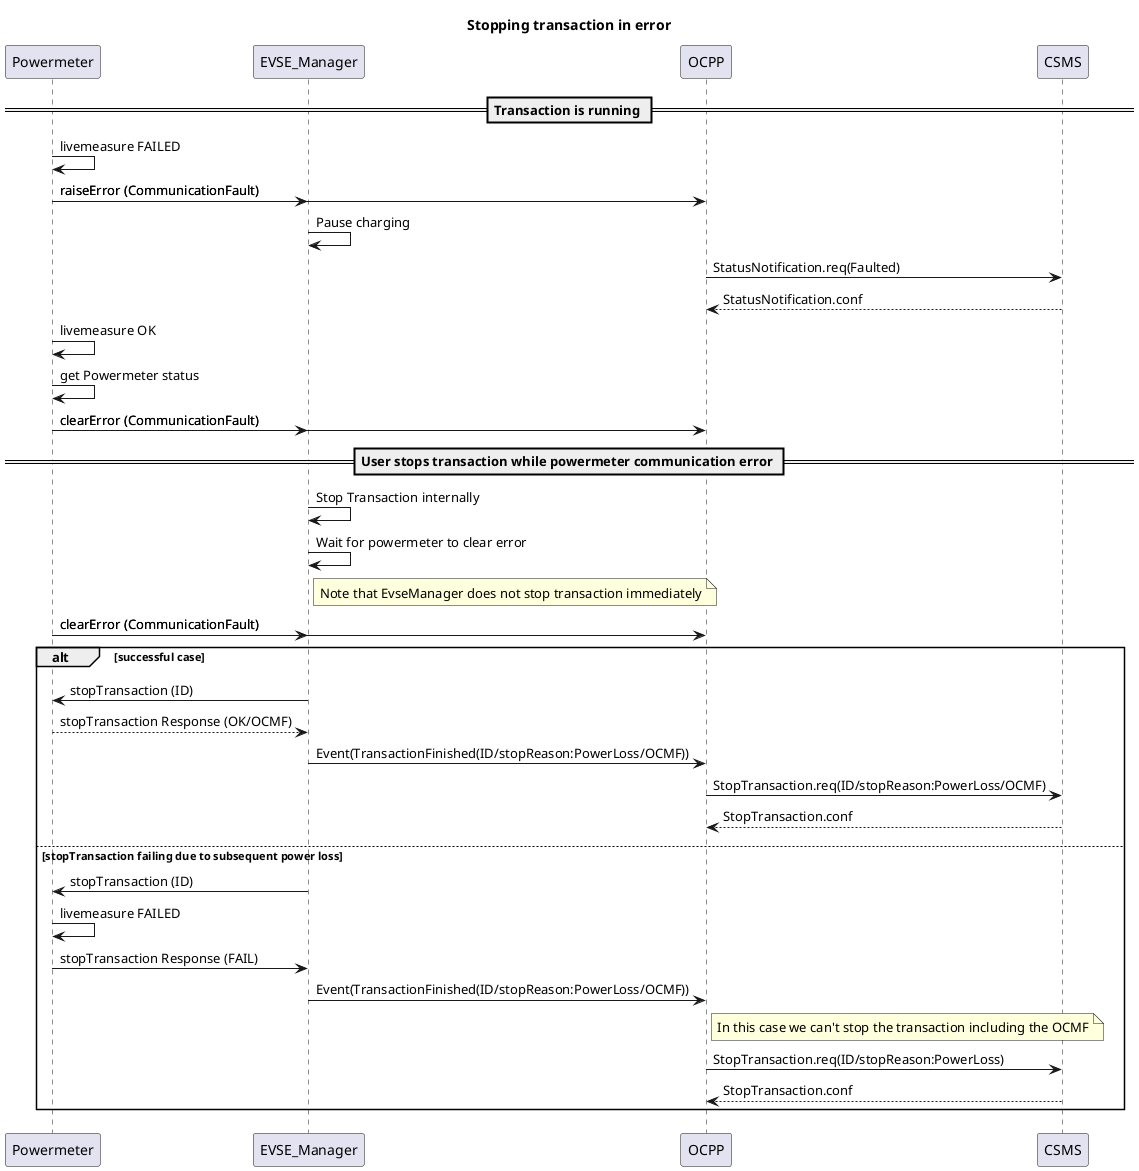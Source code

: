 @startuml
participant Powermeter
participant EVSE_Manager
participant OCPP
participant CSMS

title Stopping transaction in error

== Transaction is running ==

Powermeter -> Powermeter: livemeasure FAILED

!pragma teoz true
Powermeter -> EVSE_Manager: raiseError (CommunicationFault)
& Powermeter -> OCPP: raiseError (CommunicationFault)

EVSE_Manager->EVSE_Manager: Pause charging

OCPP->CSMS: StatusNotification.req(Faulted)
return StatusNotification.conf

Powermeter -> Powermeter: livemeasure OK
Powermeter -> Powermeter: get Powermeter status
!pragma teoz true
Powermeter -> EVSE_Manager: clearError (CommunicationFault)
& Powermeter -> OCPP: clearError (CommunicationFault)

== User stops transaction while powermeter communication error ==

EVSE_Manager->EVSE_Manager: Stop Transaction internally
EVSE_Manager->EVSE_Manager: Wait for powermeter to clear error
note right of EVSE_Manager: Note that EvseManager does not stop transaction immediately

Powermeter -> EVSE_Manager: clearError (CommunicationFault)
& Powermeter -> OCPP: clearError (CommunicationFault)

alt successful case
EVSE_Manager -> Powermeter: stopTransaction (ID)
return stopTransaction Response (OK/OCMF)
EVSE_Manager -> OCPP: Event(TransactionFinished(ID/stopReason:PowerLoss/OCMF))

OCPP->CSMS: StopTransaction.req(ID/stopReason:PowerLoss/OCMF)
return StopTransaction.conf

else stopTransaction failing due to subsequent power loss
EVSE_Manager -> Powermeter: stopTransaction (ID)
Powermeter -> Powermeter: livemeasure FAILED
Powermeter -> EVSE_Manager: stopTransaction Response (FAIL)
EVSE_Manager -> OCPP: Event(TransactionFinished(ID/stopReason:PowerLoss/OCMF))

note right of OCPP: In this case we can't stop the transaction including the OCMF
OCPP->CSMS: StopTransaction.req(ID/stopReason:PowerLoss)
return StopTransaction.conf
end

@enduml
